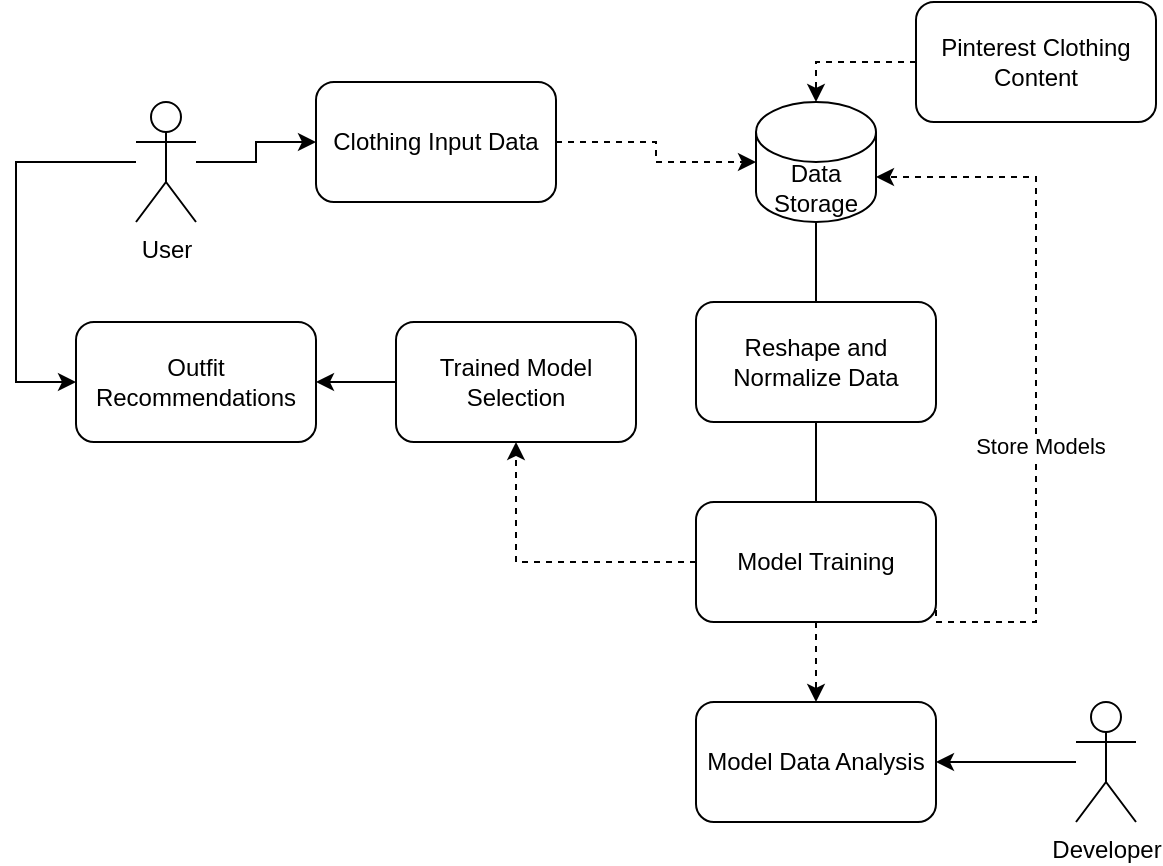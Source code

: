 <mxfile version="24.2.1" type="github">
  <diagram name="Page-1" id="74e2e168-ea6b-b213-b513-2b3c1d86103e">
    <mxGraphModel dx="1156" dy="493" grid="1" gridSize="10" guides="1" tooltips="1" connect="1" arrows="1" fold="1" page="1" pageScale="1" pageWidth="1100" pageHeight="850" background="none" math="0" shadow="0">
      <root>
        <mxCell id="0" />
        <mxCell id="1" parent="0" />
        <mxCell id="vhPZ33AXLJRJ0YqIWIpf-2" style="edgeStyle=orthogonalEdgeStyle;rounded=0;orthogonalLoop=1;jettySize=auto;html=1;dashed=1;" edge="1" parent="1" source="vhPZ33AXLJRJ0YqIWIpf-1" target="vhPZ33AXLJRJ0YqIWIpf-3">
          <mxGeometry relative="1" as="geometry">
            <mxPoint x="430" y="70" as="targetPoint" />
          </mxGeometry>
        </mxCell>
        <mxCell id="vhPZ33AXLJRJ0YqIWIpf-1" value="Clothing Input Data" style="rounded=1;whiteSpace=wrap;html=1;" vertex="1" parent="1">
          <mxGeometry x="180" y="40" width="120" height="60" as="geometry" />
        </mxCell>
        <mxCell id="vhPZ33AXLJRJ0YqIWIpf-4" style="edgeStyle=orthogonalEdgeStyle;rounded=0;orthogonalLoop=1;jettySize=auto;html=1;" edge="1" parent="1" source="vhPZ33AXLJRJ0YqIWIpf-3">
          <mxGeometry relative="1" as="geometry">
            <mxPoint x="430" y="190" as="targetPoint" />
          </mxGeometry>
        </mxCell>
        <mxCell id="vhPZ33AXLJRJ0YqIWIpf-3" value="Data Storage" style="shape=cylinder3;whiteSpace=wrap;html=1;boundedLbl=1;backgroundOutline=1;size=15;" vertex="1" parent="1">
          <mxGeometry x="400" y="50" width="60" height="60" as="geometry" />
        </mxCell>
        <mxCell id="vhPZ33AXLJRJ0YqIWIpf-6" style="edgeStyle=orthogonalEdgeStyle;rounded=0;orthogonalLoop=1;jettySize=auto;html=1;" edge="1" parent="1" source="vhPZ33AXLJRJ0YqIWIpf-5">
          <mxGeometry relative="1" as="geometry">
            <mxPoint x="430" y="280" as="targetPoint" />
          </mxGeometry>
        </mxCell>
        <mxCell id="vhPZ33AXLJRJ0YqIWIpf-5" value="Reshape and Normalize Data" style="rounded=1;whiteSpace=wrap;html=1;" vertex="1" parent="1">
          <mxGeometry x="370" y="150" width="120" height="60" as="geometry" />
        </mxCell>
        <mxCell id="vhPZ33AXLJRJ0YqIWIpf-9" style="edgeStyle=orthogonalEdgeStyle;rounded=0;orthogonalLoop=1;jettySize=auto;html=1;entryX=1;entryY=0;entryDx=0;entryDy=37.5;entryPerimeter=0;exitX=1;exitY=0.5;exitDx=0;exitDy=0;dashed=1;" edge="1" parent="1" source="vhPZ33AXLJRJ0YqIWIpf-8" target="vhPZ33AXLJRJ0YqIWIpf-3">
          <mxGeometry relative="1" as="geometry">
            <mxPoint x="590" y="70" as="targetPoint" />
            <Array as="points">
              <mxPoint x="540" y="310" />
              <mxPoint x="540" y="88" />
            </Array>
          </mxGeometry>
        </mxCell>
        <mxCell id="vhPZ33AXLJRJ0YqIWIpf-10" value="Store Models" style="edgeLabel;html=1;align=center;verticalAlign=middle;resizable=0;points=[];" vertex="1" connectable="0" parent="vhPZ33AXLJRJ0YqIWIpf-9">
          <mxGeometry x="-0.119" y="-2" relative="1" as="geometry">
            <mxPoint as="offset" />
          </mxGeometry>
        </mxCell>
        <mxCell id="vhPZ33AXLJRJ0YqIWIpf-11" style="edgeStyle=orthogonalEdgeStyle;rounded=0;orthogonalLoop=1;jettySize=auto;html=1;dashed=1;entryX=0.5;entryY=1;entryDx=0;entryDy=0;" edge="1" parent="1" source="vhPZ33AXLJRJ0YqIWIpf-8" target="vhPZ33AXLJRJ0YqIWIpf-13">
          <mxGeometry relative="1" as="geometry">
            <mxPoint x="250" y="310" as="targetPoint" />
          </mxGeometry>
        </mxCell>
        <mxCell id="vhPZ33AXLJRJ0YqIWIpf-25" style="edgeStyle=orthogonalEdgeStyle;rounded=0;orthogonalLoop=1;jettySize=auto;html=1;dashed=1;entryX=0.5;entryY=0;entryDx=0;entryDy=0;" edge="1" parent="1" source="vhPZ33AXLJRJ0YqIWIpf-8" target="vhPZ33AXLJRJ0YqIWIpf-26">
          <mxGeometry relative="1" as="geometry">
            <mxPoint x="430.0" y="400.0" as="targetPoint" />
          </mxGeometry>
        </mxCell>
        <mxCell id="vhPZ33AXLJRJ0YqIWIpf-8" value="Model Training" style="rounded=1;whiteSpace=wrap;html=1;" vertex="1" parent="1">
          <mxGeometry x="370" y="250" width="120" height="60" as="geometry" />
        </mxCell>
        <mxCell id="vhPZ33AXLJRJ0YqIWIpf-14" style="edgeStyle=orthogonalEdgeStyle;rounded=0;orthogonalLoop=1;jettySize=auto;html=1;" edge="1" parent="1" source="vhPZ33AXLJRJ0YqIWIpf-13" target="vhPZ33AXLJRJ0YqIWIpf-15">
          <mxGeometry relative="1" as="geometry">
            <mxPoint x="250" y="160" as="targetPoint" />
          </mxGeometry>
        </mxCell>
        <mxCell id="vhPZ33AXLJRJ0YqIWIpf-13" value="Trained Model Selection" style="rounded=1;whiteSpace=wrap;html=1;" vertex="1" parent="1">
          <mxGeometry x="220" y="160" width="120" height="60" as="geometry" />
        </mxCell>
        <mxCell id="vhPZ33AXLJRJ0YqIWIpf-15" value="Outfit Recommendations" style="rounded=1;whiteSpace=wrap;html=1;" vertex="1" parent="1">
          <mxGeometry x="60" y="160" width="120" height="60" as="geometry" />
        </mxCell>
        <mxCell id="vhPZ33AXLJRJ0YqIWIpf-20" style="edgeStyle=orthogonalEdgeStyle;rounded=0;orthogonalLoop=1;jettySize=auto;html=1;entryX=0;entryY=0.5;entryDx=0;entryDy=0;" edge="1" parent="1" source="vhPZ33AXLJRJ0YqIWIpf-16" target="vhPZ33AXLJRJ0YqIWIpf-1">
          <mxGeometry relative="1" as="geometry" />
        </mxCell>
        <mxCell id="vhPZ33AXLJRJ0YqIWIpf-22" style="edgeStyle=orthogonalEdgeStyle;rounded=0;orthogonalLoop=1;jettySize=auto;html=1;entryX=0;entryY=0.5;entryDx=0;entryDy=0;" edge="1" parent="1" source="vhPZ33AXLJRJ0YqIWIpf-16" target="vhPZ33AXLJRJ0YqIWIpf-15">
          <mxGeometry relative="1" as="geometry">
            <mxPoint x="60" y="160" as="targetPoint" />
            <Array as="points">
              <mxPoint x="30" y="80" />
              <mxPoint x="30" y="190" />
            </Array>
          </mxGeometry>
        </mxCell>
        <mxCell id="vhPZ33AXLJRJ0YqIWIpf-16" value="User" style="shape=umlActor;verticalLabelPosition=bottom;verticalAlign=top;html=1;outlineConnect=0;" vertex="1" parent="1">
          <mxGeometry x="90" y="50" width="30" height="60" as="geometry" />
        </mxCell>
        <mxCell id="vhPZ33AXLJRJ0YqIWIpf-23" value="Pinterest Clothing Content" style="rounded=1;whiteSpace=wrap;html=1;" vertex="1" parent="1">
          <mxGeometry x="480" width="120" height="60" as="geometry" />
        </mxCell>
        <mxCell id="vhPZ33AXLJRJ0YqIWIpf-24" style="edgeStyle=orthogonalEdgeStyle;rounded=0;orthogonalLoop=1;jettySize=auto;html=1;entryX=0.5;entryY=0;entryDx=0;entryDy=0;entryPerimeter=0;dashed=1;" edge="1" parent="1" source="vhPZ33AXLJRJ0YqIWIpf-23" target="vhPZ33AXLJRJ0YqIWIpf-3">
          <mxGeometry relative="1" as="geometry" />
        </mxCell>
        <mxCell id="vhPZ33AXLJRJ0YqIWIpf-26" value="Model Data Analysis" style="rounded=1;whiteSpace=wrap;html=1;" vertex="1" parent="1">
          <mxGeometry x="370" y="350" width="120" height="60" as="geometry" />
        </mxCell>
        <mxCell id="vhPZ33AXLJRJ0YqIWIpf-31" style="edgeStyle=orthogonalEdgeStyle;rounded=0;orthogonalLoop=1;jettySize=auto;html=1;" edge="1" parent="1" source="vhPZ33AXLJRJ0YqIWIpf-30" target="vhPZ33AXLJRJ0YqIWIpf-26">
          <mxGeometry relative="1" as="geometry" />
        </mxCell>
        <mxCell id="vhPZ33AXLJRJ0YqIWIpf-30" value="Developer" style="shape=umlActor;verticalLabelPosition=bottom;verticalAlign=top;html=1;outlineConnect=0;" vertex="1" parent="1">
          <mxGeometry x="560" y="350" width="30" height="60" as="geometry" />
        </mxCell>
      </root>
    </mxGraphModel>
  </diagram>
</mxfile>
